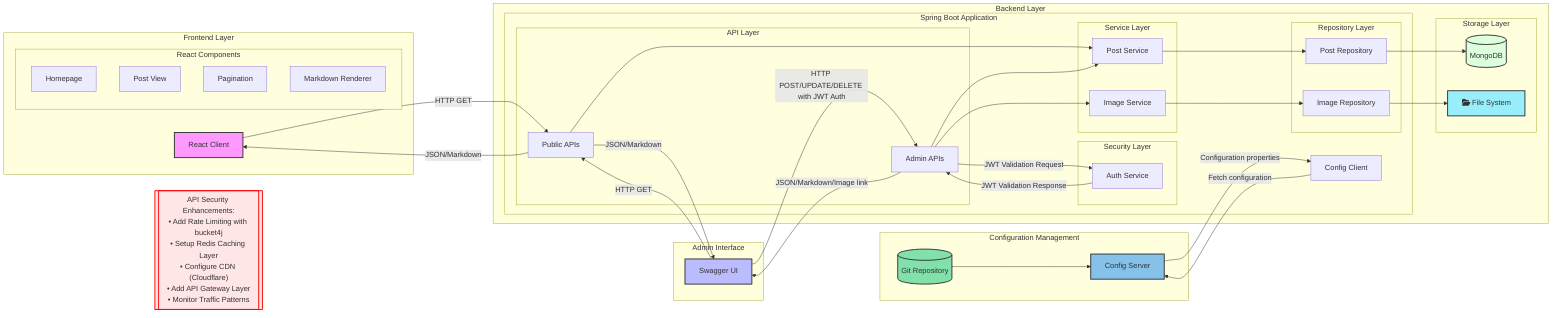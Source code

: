 graph LR
    subgraph "Configuration Management"
        GR[(Git Repository)]
        CS[Config Server]
        GR --> CS
    end

    subgraph "Frontend Layer"
        RC[React Client]
        subgraph "React Components"
            HP[Homepage]
            PV[Post View]
            PAG[Pagination]
            MD[Markdown Renderer]
        end
    end

    subgraph "Admin Interface"
        SW[Swagger UI]
    end

    subgraph "Backend Layer"
        subgraph "Spring Boot Application"
            direction TB
            CC[Config Client]
            subgraph "API Layer"
                PA[Public APIs]
                AA[Admin APIs]
            end

            subgraph "Security Layer"
                AS[Auth Service]
            end

            subgraph "Service Layer"
                PS[Post Service]
                IS[Image Service]
            end

            subgraph "Repository Layer"
                PR[Post Repository]
                IR[Image Repository]
            end
        end
        subgraph "Storage Layer"
            MD_DB[(MongoDB)]
            FS[fa:fa-folder-open File System]
        end
    end

    SecurityNote[["API Security Enhancements:<br/>• Add Rate Limiting with bucket4j<br/>• Setup Redis Caching Layer<br/>• Configure CDN (Cloudflare)<br/>• Add API Gateway Layer<br/>• Monitor Traffic Patterns"]]

%% Config interactions
    CS --> |Configuration properties| CC
    CC --> |Fetch configuration| CS

%% Frontend interactions
    RC --> |HTTP GET| PA
    PA --> |JSON/Markdown| RC

%% Admin interactions
    SW --> |HTTP POST/UPDATE/DELETE with JWT Auth| AA
    AA --> |JSON/Markdown/Image link| SW
    SW --> |HTTP GET| PA
    PA --> |JSON/Markdown| SW
    AA --> |JWT Validation Request| AS
    AS --> |JWT Validation Response| AA

%% Internal backend flows
    PA --> PS
    AA --> PS
    AA --> IS
    PS --> PR
    PR --> MD_DB
    IS --> IR
    IR --> FS

    classDef note fill:#ffe6e6,stroke:#ff0000,stroke-width:2px,width:1000px
    class SecurityNote note

    style RC fill:#f9f,stroke:#333,stroke-width:2px
    style SW fill:#bbf,stroke:#333,stroke-width:2px
    style MD_DB fill:#dfd,stroke:#333,stroke-width:2px
    style FS fill:#99eefb,stroke:#333,stroke-width:2px
    style CS fill:#85C1E9,stroke:#333,stroke-width:2px
    style GR fill:#82E0AA,stroke:#333,stroke-width:2px